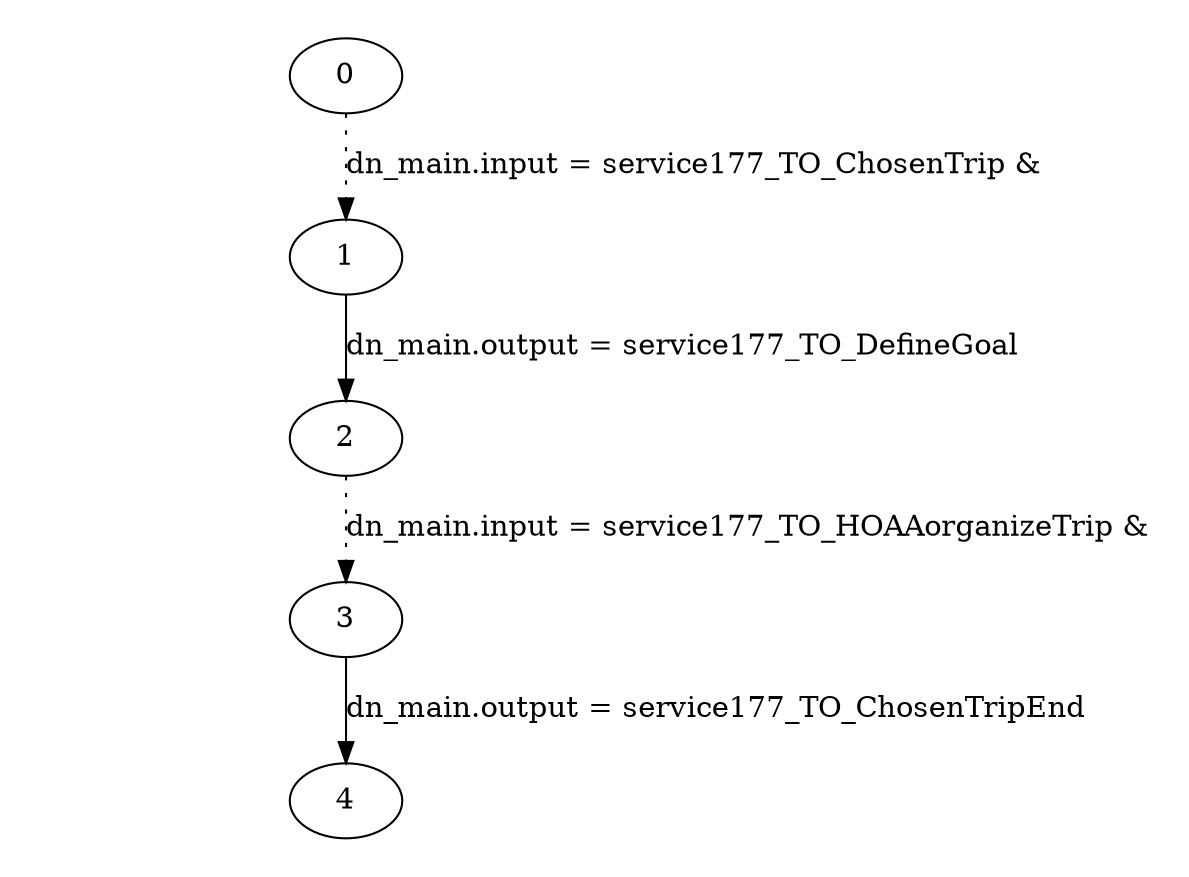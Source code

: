 digraph plan_fsm {
ratio="1.3";
margin="0.2";
size="8.0,11.4";
"0" -> "1" [style=dotted label="dn_main.input = service177_TO_ChosenTrip &\n"]
"1" -> "2" [label="dn_main.output = service177_TO_DefineGoal"]
"2" -> "3" [style=dotted label="dn_main.input = service177_TO_HOAAorganizeTrip &\n"]
"3" -> "4" [label="dn_main.output = service177_TO_ChosenTripEnd"]
}

